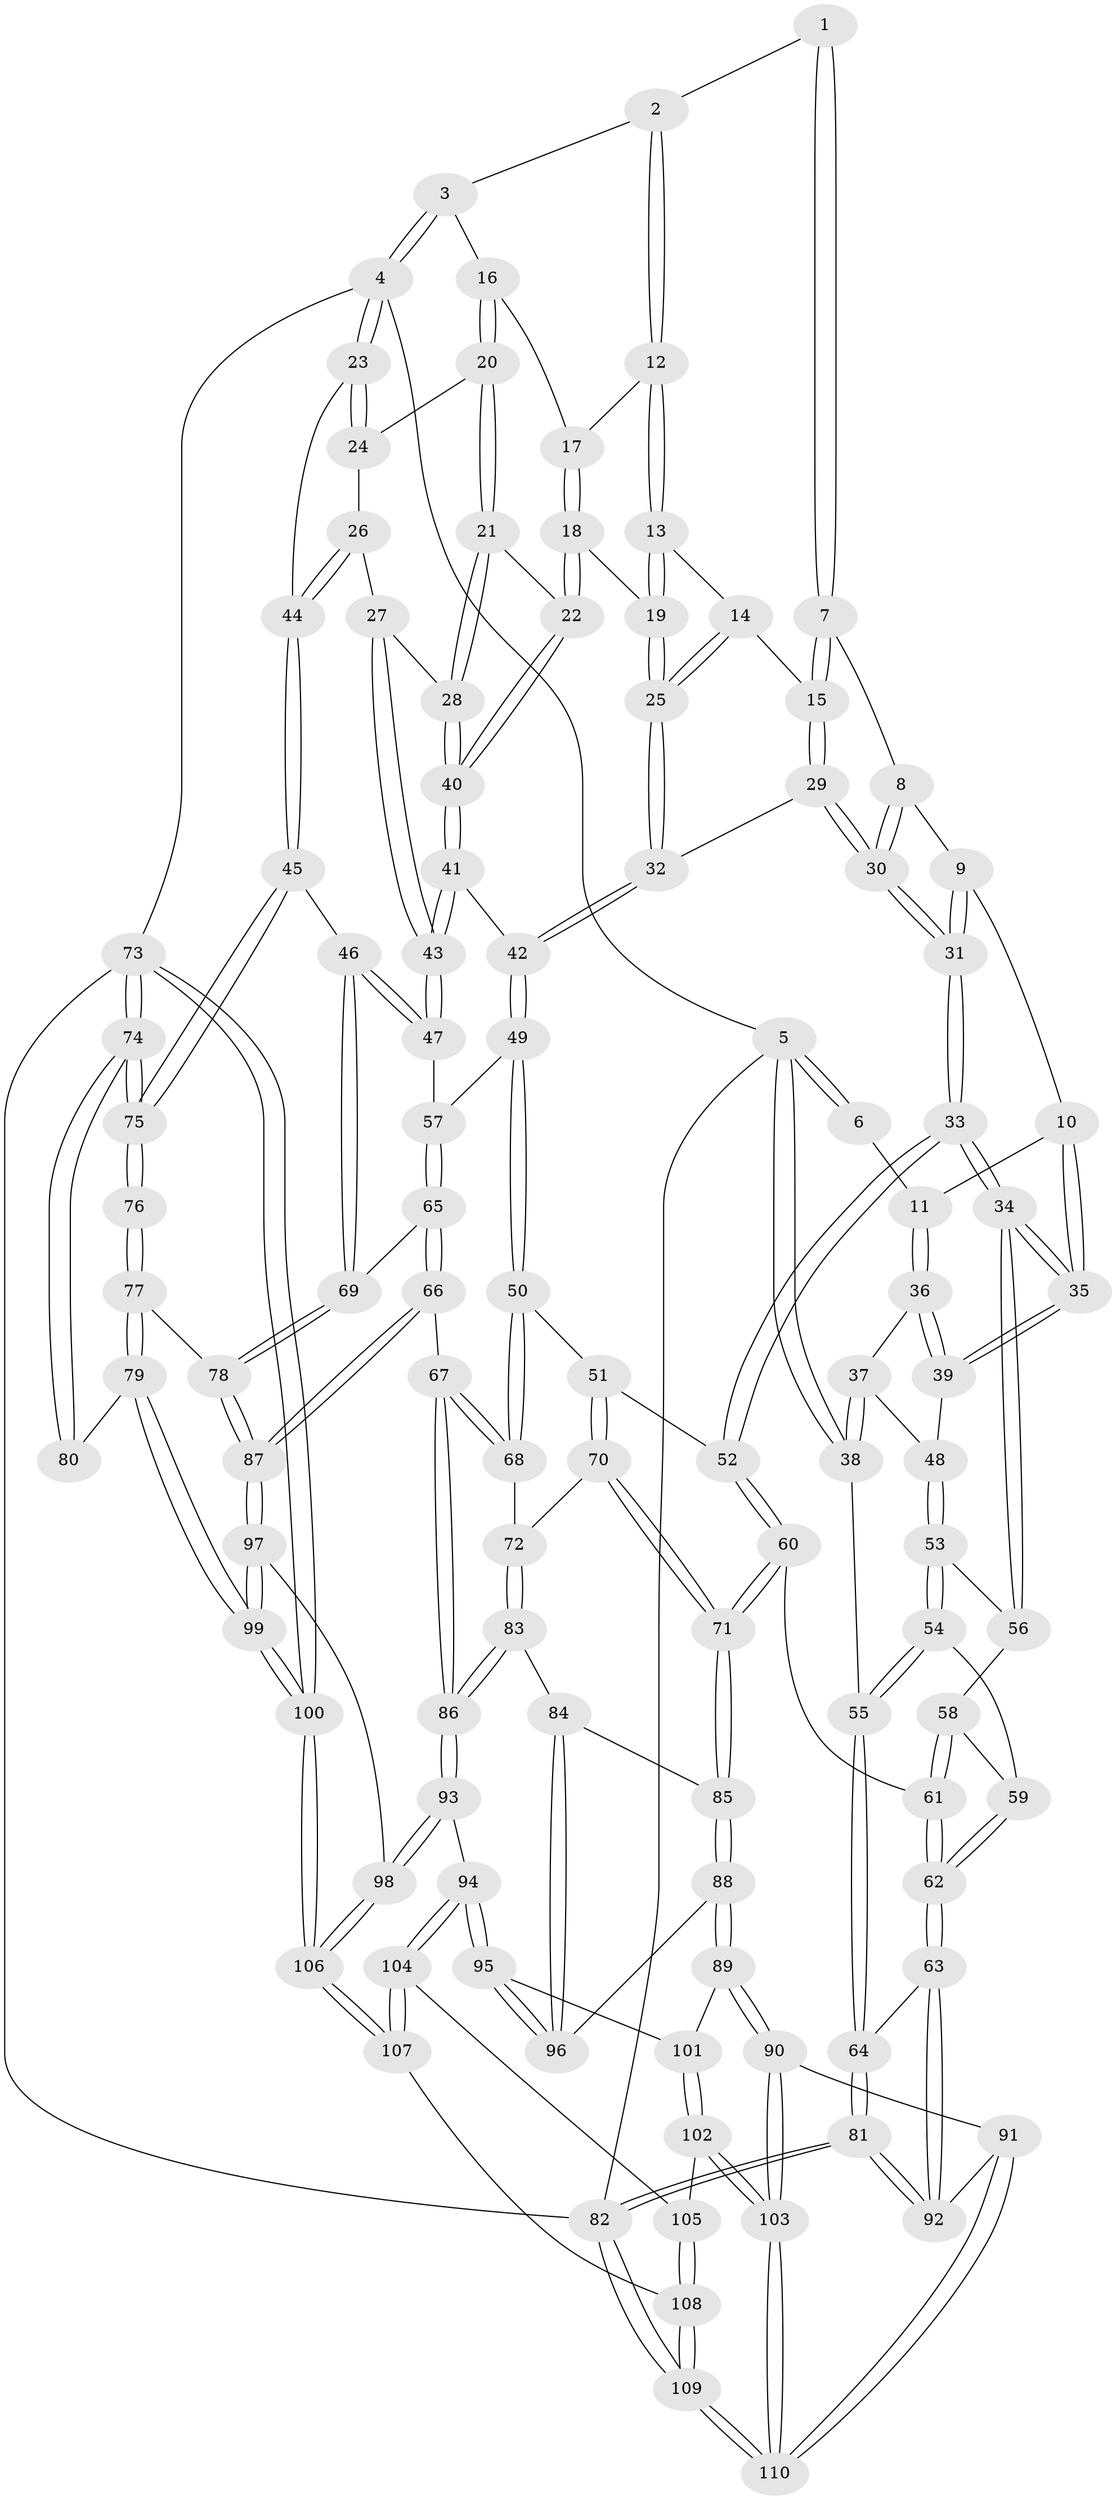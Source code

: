 // coarse degree distribution, {2: 0.18181818181818182, 5: 0.022727272727272728, 3: 0.3409090909090909, 4: 0.45454545454545453}
// Generated by graph-tools (version 1.1) at 2025/54/03/04/25 22:54:24]
// undirected, 110 vertices, 272 edges
graph export_dot {
  node [color=gray90,style=filled];
  1 [pos="+0.380391764243248+0"];
  2 [pos="+0.5957929317765559+0"];
  3 [pos="+1+0"];
  4 [pos="+1+0"];
  5 [pos="+0+0"];
  6 [pos="+0.10224762325194008+0"];
  7 [pos="+0.36890512912109436+0.05725296083888818"];
  8 [pos="+0.3033304049254376+0.10665315290530278"];
  9 [pos="+0.20648438292504548+0.10464341914416332"];
  10 [pos="+0.1705260642500528+0.09686564666450503"];
  11 [pos="+0.16692156122021434+0.09545697159696828"];
  12 [pos="+0.6053848466749022+0"];
  13 [pos="+0.5905407380642045+0.04461254777021579"];
  14 [pos="+0.5756694625919148+0.05892800321694078"];
  15 [pos="+0.46500304411900795+0.1245130241157538"];
  16 [pos="+0.8300436088219562+0.04957335527539803"];
  17 [pos="+0.7586590643708429+0.05728145996814792"];
  18 [pos="+0.6912229328822539+0.15091196412539454"];
  19 [pos="+0.685332984446473+0.1482596188598019"];
  20 [pos="+0.8406598541472555+0.11465520578983898"];
  21 [pos="+0.8242323912366347+0.15312200740507953"];
  22 [pos="+0.7034709163351672+0.16296020327542435"];
  23 [pos="+1+0"];
  24 [pos="+0.9290112959392937+0.12075117211930977"];
  25 [pos="+0.5731364328035647+0.2354237039515915"];
  26 [pos="+0.9183765121078035+0.24115433005114173"];
  27 [pos="+0.8561486790156488+0.22416493583604252"];
  28 [pos="+0.8516723875272266+0.21918510933896088"];
  29 [pos="+0.45634190073901826+0.24363310458638568"];
  30 [pos="+0.3617623929652571+0.2952689063362128"];
  31 [pos="+0.32472563574520724+0.342517395433092"];
  32 [pos="+0.5501845431596091+0.27456831785825037"];
  33 [pos="+0.31023906553782993+0.3667833963492408"];
  34 [pos="+0.29609770824049+0.36654906725534997"];
  35 [pos="+0.265246967624403+0.34367567823681217"];
  36 [pos="+0.07077427822637077+0.18530584548621812"];
  37 [pos="+0.05033251972991365+0.1918304030929899"];
  38 [pos="+0+0.15090376964118993"];
  39 [pos="+0.22274903201831095+0.32094810743957797"];
  40 [pos="+0.711776340996349+0.25779384577316306"];
  41 [pos="+0.6899467364605403+0.3400573808354992"];
  42 [pos="+0.6062072578617522+0.3410115953445183"];
  43 [pos="+0.7671608524011881+0.3971652093100544"];
  44 [pos="+1+0.3902802925255939"];
  45 [pos="+1+0.3968252401479776"];
  46 [pos="+0.8405078613790443+0.48134937579926385"];
  47 [pos="+0.8004586259416102+0.444646881321899"];
  48 [pos="+0.07111064639610197+0.3352889112837092"];
  49 [pos="+0.5073023548726654+0.5017003244817304"];
  50 [pos="+0.45957709002412883+0.5073021120140189"];
  51 [pos="+0.40992598722164536+0.498963936878618"];
  52 [pos="+0.38670555412335833+0.48513379582008925"];
  53 [pos="+0.055294146659437396+0.3904969876222589"];
  54 [pos="+0+0.44624866048646855"];
  55 [pos="+0+0.4659521390049338"];
  56 [pos="+0.20297731201321217+0.42344253454871084"];
  57 [pos="+0.5390576115551747+0.5226064446809967"];
  58 [pos="+0.1924089281398243+0.4425071265506653"];
  59 [pos="+0.0771884257935611+0.5104976817857537"];
  60 [pos="+0.1876144576714548+0.6520694156603126"];
  61 [pos="+0.17176308781880092+0.6512897349017095"];
  62 [pos="+0.14379836942069815+0.6592411182949772"];
  63 [pos="+0.08362767420253733+0.7071199939722391"];
  64 [pos="+0+0.692121536473851"];
  65 [pos="+0.6379497708097633+0.63565011430072"];
  66 [pos="+0.6087761555703081+0.7013720434389239"];
  67 [pos="+0.5181198861902168+0.7308957983678304"];
  68 [pos="+0.47629094253112697+0.6406201777112868"];
  69 [pos="+0.7956224728710615+0.60256115009029"];
  70 [pos="+0.3735704170178017+0.6693957243815761"];
  71 [pos="+0.28366981179547257+0.7187116061928306"];
  72 [pos="+0.40895321763014186+0.6972682872176954"];
  73 [pos="+1+1"];
  74 [pos="+1+0.750249746110223"];
  75 [pos="+1+0.492006915698872"];
  76 [pos="+1+0.5822928057843859"];
  77 [pos="+0.8491652059295948+0.6976983642849638"];
  78 [pos="+0.8306210743650685+0.682147906596918"];
  79 [pos="+0.8702823088721507+0.7208555659640958"];
  80 [pos="+0.9578467394059302+0.6848939438189968"];
  81 [pos="+0+1"];
  82 [pos="+0+1"];
  83 [pos="+0.43592171057119117+0.7349855983959247"];
  84 [pos="+0.3726538763009844+0.7714061126101837"];
  85 [pos="+0.28763462861592837+0.7308881346545103"];
  86 [pos="+0.49084397177114+0.7573162963709328"];
  87 [pos="+0.679957290448521+0.8496372413832055"];
  88 [pos="+0.27740256856333223+0.8221285756054311"];
  89 [pos="+0.2534717899359301+0.8535525949113285"];
  90 [pos="+0.15212423750934062+0.8883160590170651"];
  91 [pos="+0.15053861825006723+0.8885739195948206"];
  92 [pos="+0.14347458367835775+0.883567261124992"];
  93 [pos="+0.48399279133422046+0.8660912169582524"];
  94 [pos="+0.44880613141290215+0.883444172709627"];
  95 [pos="+0.4028082162493127+0.8611052220543798"];
  96 [pos="+0.38549620944892504+0.8447196462017443"];
  97 [pos="+0.6796474161366923+0.8563252100106311"];
  98 [pos="+0.5919231273188255+0.9083942670111933"];
  99 [pos="+1+1"];
  100 [pos="+1+1"];
  101 [pos="+0.30430528020441205+0.9067176516362072"];
  102 [pos="+0.31487638825485226+0.9500390892621489"];
  103 [pos="+0.2938412217959051+0.9698041578897416"];
  104 [pos="+0.4478609470884353+0.8857089009022159"];
  105 [pos="+0.363404497487464+0.9594388075962327"];
  106 [pos="+0.5781691122837295+1"];
  107 [pos="+0.4743052401352195+1"];
  108 [pos="+0.42836863222193305+1"];
  109 [pos="+0.18610691455421166+1"];
  110 [pos="+0.18988907861764995+1"];
  1 -- 2;
  1 -- 7;
  1 -- 7;
  2 -- 3;
  2 -- 12;
  2 -- 12;
  3 -- 4;
  3 -- 4;
  3 -- 16;
  4 -- 5;
  4 -- 23;
  4 -- 23;
  4 -- 73;
  5 -- 6;
  5 -- 6;
  5 -- 38;
  5 -- 38;
  5 -- 82;
  6 -- 11;
  7 -- 8;
  7 -- 15;
  7 -- 15;
  8 -- 9;
  8 -- 30;
  8 -- 30;
  9 -- 10;
  9 -- 31;
  9 -- 31;
  10 -- 11;
  10 -- 35;
  10 -- 35;
  11 -- 36;
  11 -- 36;
  12 -- 13;
  12 -- 13;
  12 -- 17;
  13 -- 14;
  13 -- 19;
  13 -- 19;
  14 -- 15;
  14 -- 25;
  14 -- 25;
  15 -- 29;
  15 -- 29;
  16 -- 17;
  16 -- 20;
  16 -- 20;
  17 -- 18;
  17 -- 18;
  18 -- 19;
  18 -- 22;
  18 -- 22;
  19 -- 25;
  19 -- 25;
  20 -- 21;
  20 -- 21;
  20 -- 24;
  21 -- 22;
  21 -- 28;
  21 -- 28;
  22 -- 40;
  22 -- 40;
  23 -- 24;
  23 -- 24;
  23 -- 44;
  24 -- 26;
  25 -- 32;
  25 -- 32;
  26 -- 27;
  26 -- 44;
  26 -- 44;
  27 -- 28;
  27 -- 43;
  27 -- 43;
  28 -- 40;
  28 -- 40;
  29 -- 30;
  29 -- 30;
  29 -- 32;
  30 -- 31;
  30 -- 31;
  31 -- 33;
  31 -- 33;
  32 -- 42;
  32 -- 42;
  33 -- 34;
  33 -- 34;
  33 -- 52;
  33 -- 52;
  34 -- 35;
  34 -- 35;
  34 -- 56;
  34 -- 56;
  35 -- 39;
  35 -- 39;
  36 -- 37;
  36 -- 39;
  36 -- 39;
  37 -- 38;
  37 -- 38;
  37 -- 48;
  38 -- 55;
  39 -- 48;
  40 -- 41;
  40 -- 41;
  41 -- 42;
  41 -- 43;
  41 -- 43;
  42 -- 49;
  42 -- 49;
  43 -- 47;
  43 -- 47;
  44 -- 45;
  44 -- 45;
  45 -- 46;
  45 -- 75;
  45 -- 75;
  46 -- 47;
  46 -- 47;
  46 -- 69;
  46 -- 69;
  47 -- 57;
  48 -- 53;
  48 -- 53;
  49 -- 50;
  49 -- 50;
  49 -- 57;
  50 -- 51;
  50 -- 68;
  50 -- 68;
  51 -- 52;
  51 -- 70;
  51 -- 70;
  52 -- 60;
  52 -- 60;
  53 -- 54;
  53 -- 54;
  53 -- 56;
  54 -- 55;
  54 -- 55;
  54 -- 59;
  55 -- 64;
  55 -- 64;
  56 -- 58;
  57 -- 65;
  57 -- 65;
  58 -- 59;
  58 -- 61;
  58 -- 61;
  59 -- 62;
  59 -- 62;
  60 -- 61;
  60 -- 71;
  60 -- 71;
  61 -- 62;
  61 -- 62;
  62 -- 63;
  62 -- 63;
  63 -- 64;
  63 -- 92;
  63 -- 92;
  64 -- 81;
  64 -- 81;
  65 -- 66;
  65 -- 66;
  65 -- 69;
  66 -- 67;
  66 -- 87;
  66 -- 87;
  67 -- 68;
  67 -- 68;
  67 -- 86;
  67 -- 86;
  68 -- 72;
  69 -- 78;
  69 -- 78;
  70 -- 71;
  70 -- 71;
  70 -- 72;
  71 -- 85;
  71 -- 85;
  72 -- 83;
  72 -- 83;
  73 -- 74;
  73 -- 74;
  73 -- 100;
  73 -- 100;
  73 -- 82;
  74 -- 75;
  74 -- 75;
  74 -- 80;
  74 -- 80;
  75 -- 76;
  75 -- 76;
  76 -- 77;
  76 -- 77;
  77 -- 78;
  77 -- 79;
  77 -- 79;
  78 -- 87;
  78 -- 87;
  79 -- 80;
  79 -- 99;
  79 -- 99;
  81 -- 82;
  81 -- 82;
  81 -- 92;
  81 -- 92;
  82 -- 109;
  82 -- 109;
  83 -- 84;
  83 -- 86;
  83 -- 86;
  84 -- 85;
  84 -- 96;
  84 -- 96;
  85 -- 88;
  85 -- 88;
  86 -- 93;
  86 -- 93;
  87 -- 97;
  87 -- 97;
  88 -- 89;
  88 -- 89;
  88 -- 96;
  89 -- 90;
  89 -- 90;
  89 -- 101;
  90 -- 91;
  90 -- 103;
  90 -- 103;
  91 -- 92;
  91 -- 110;
  91 -- 110;
  93 -- 94;
  93 -- 98;
  93 -- 98;
  94 -- 95;
  94 -- 95;
  94 -- 104;
  94 -- 104;
  95 -- 96;
  95 -- 96;
  95 -- 101;
  97 -- 98;
  97 -- 99;
  97 -- 99;
  98 -- 106;
  98 -- 106;
  99 -- 100;
  99 -- 100;
  100 -- 106;
  100 -- 106;
  101 -- 102;
  101 -- 102;
  102 -- 103;
  102 -- 103;
  102 -- 105;
  103 -- 110;
  103 -- 110;
  104 -- 105;
  104 -- 107;
  104 -- 107;
  105 -- 108;
  105 -- 108;
  106 -- 107;
  106 -- 107;
  107 -- 108;
  108 -- 109;
  108 -- 109;
  109 -- 110;
  109 -- 110;
}
